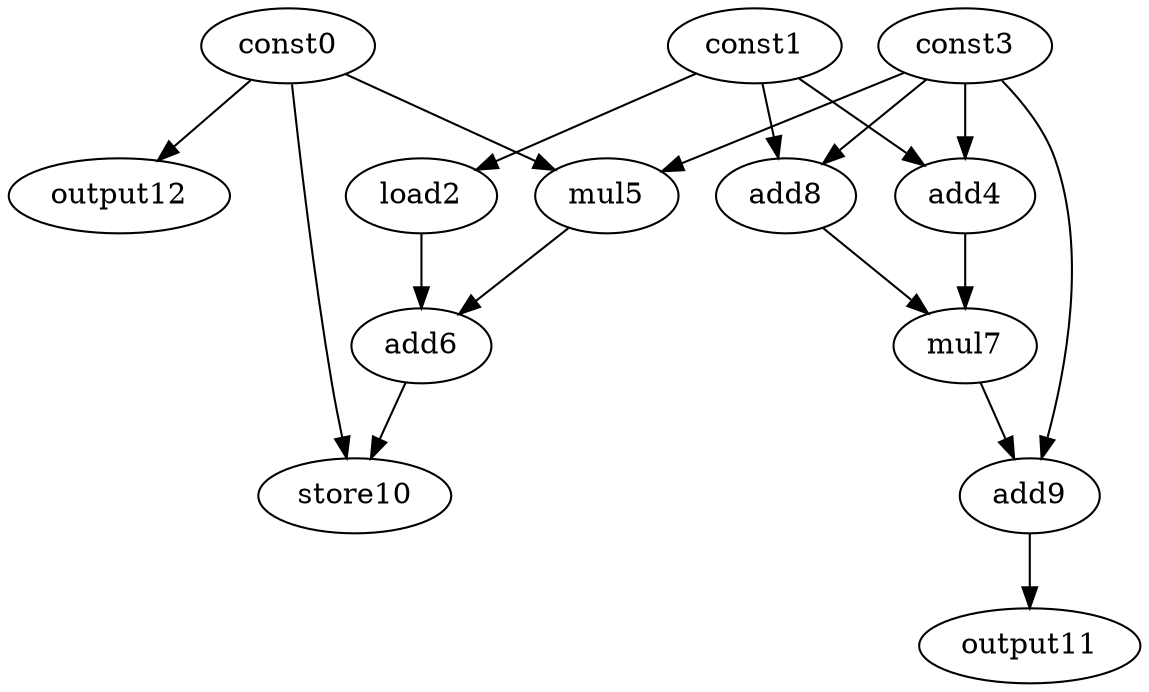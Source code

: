 digraph G { 
const0[opcode=const]; 
const1[opcode=const]; 
load2[opcode=load]; 
const3[opcode=const]; 
add4[opcode=add]; 
mul5[opcode=mul]; 
add6[opcode=add]; 
mul7[opcode=mul]; 
add8[opcode=add]; 
add9[opcode=add]; 
store10[opcode=store]; 
output11[opcode=output]; 
output12[opcode=output]; 
const1->load2[operand=0];
const1->add4[operand=0];
const3->add4[operand=1];
const0->mul5[operand=0];
const3->mul5[operand=1];
const1->add8[operand=0];
const3->add8[operand=1];
const0->output12[operand=0];
load2->add6[operand=0];
mul5->add6[operand=1];
add8->mul7[operand=0];
add4->mul7[operand=1];
const3->add9[operand=0];
mul7->add9[operand=1];
const0->store10[operand=0];
add6->store10[operand=1];
add9->output11[operand=0];
}
